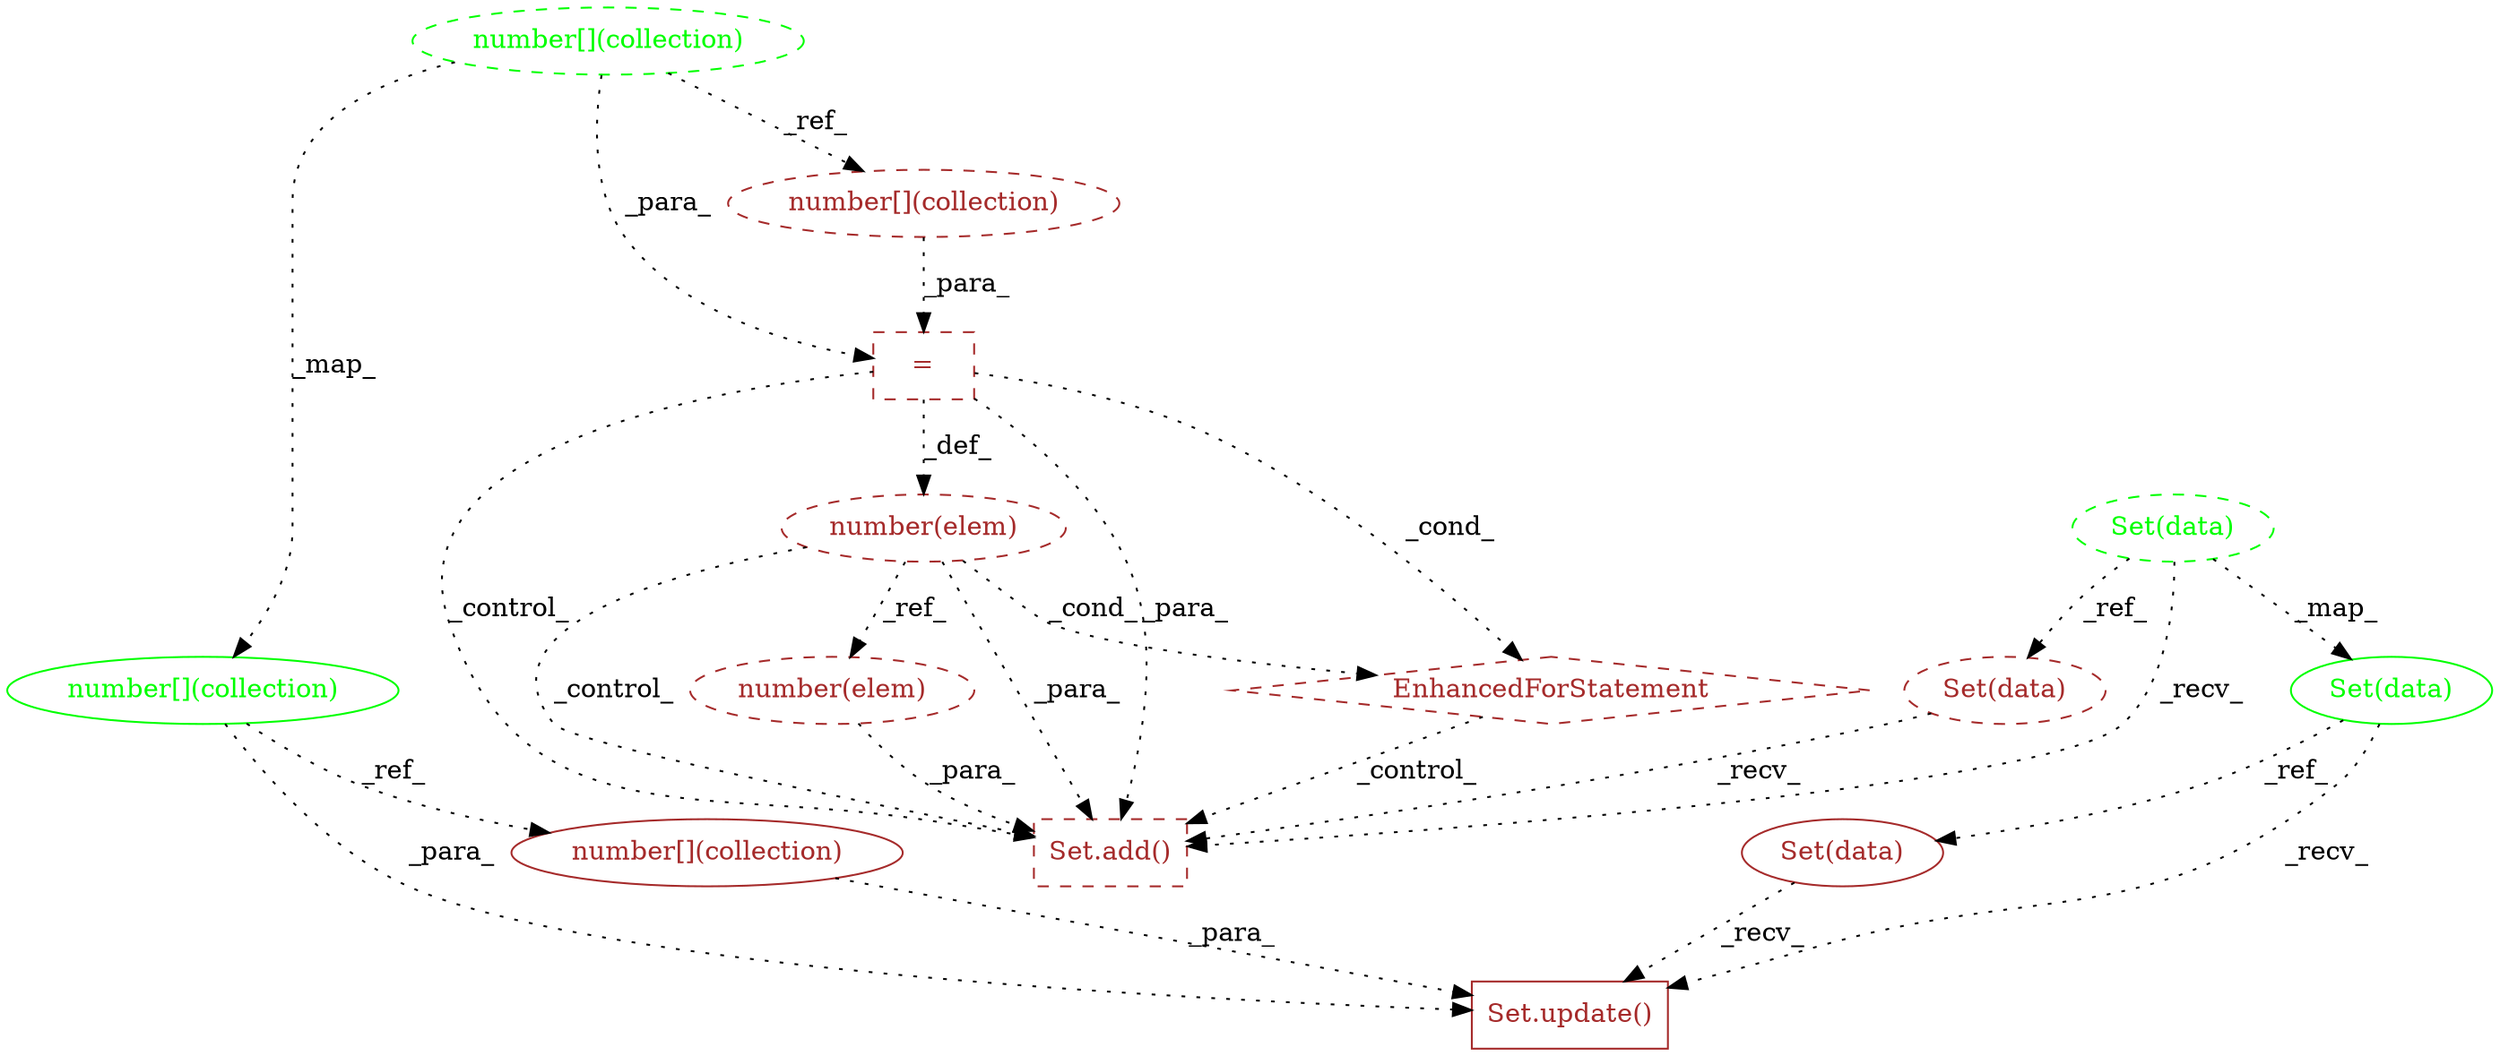 digraph G {
1 [label="number[](collection)" shape=ellipse style=solid color=green fontcolor=green]
2 [label="EnhancedForStatement" shape=diamond style=dashed color=brown fontcolor=brown]
3 [label="number[](collection)" shape=ellipse style=dashed color=brown fontcolor=brown]
4 [label="number(elem)" shape=ellipse style=dashed color=brown fontcolor=brown]
5 [label="Set(data)" shape=ellipse style=solid color=green fontcolor=green]
6 [label="Set(data)" shape=ellipse style=solid color=brown fontcolor=brown]
7 [label="number(elem)" shape=ellipse style=dashed color=brown fontcolor=brown]
8 [label="number[](collection)" shape=ellipse style=dashed color=green fontcolor=green]
9 [label="=" shape=box style=dashed color=brown fontcolor=brown]
10 [label="Set.update()" shape=box style=solid color=brown fontcolor=brown]
11 [label="Set.add()" shape=box style=dashed color=brown fontcolor=brown]
12 [label="number[](collection)" shape=ellipse style=solid color=brown fontcolor=brown]
13 [label="Set(data)" shape=ellipse style=dashed color=green fontcolor=green]
14 [label="Set(data)" shape=ellipse style=dashed color=brown fontcolor=brown]
8 -> 1 [label="_map_" style=dotted];
7 -> 2 [label="_cond_" style=dotted];
9 -> 2 [label="_cond_" style=dotted];
8 -> 3 [label="_ref_" style=dotted];
7 -> 4 [label="_ref_" style=dotted];
13 -> 5 [label="_map_" style=dotted];
5 -> 6 [label="_ref_" style=dotted];
9 -> 7 [label="_def_" style=dotted];
3 -> 9 [label="_para_" style=dotted];
8 -> 9 [label="_para_" style=dotted];
6 -> 10 [label="_recv_" style=dotted];
12 -> 10 [label="_para_" style=dotted];
1 -> 10 [label="_para_" style=dotted];
5 -> 10 [label="_recv_" style=dotted];
2 -> 11 [label="_control_" style=dotted];
14 -> 11 [label="_recv_" style=dotted];
4 -> 11 [label="_para_" style=dotted];
7 -> 11 [label="_para_" style=dotted];
9 -> 11 [label="_para_" style=dotted];
13 -> 11 [label="_recv_" style=dotted];
7 -> 11 [label="_control_" style=dotted];
9 -> 11 [label="_control_" style=dotted];
1 -> 12 [label="_ref_" style=dotted];
13 -> 14 [label="_ref_" style=dotted];
}